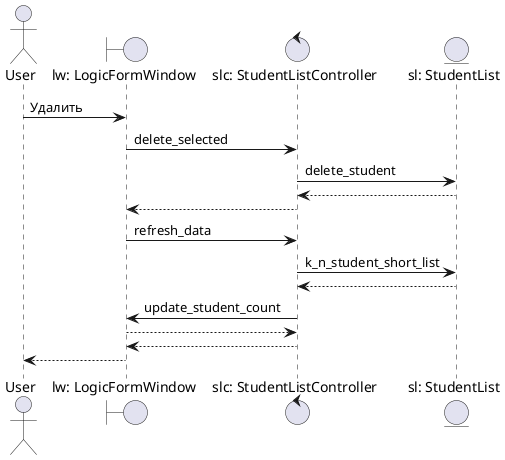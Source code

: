 @startuml
 'https://plantuml.com/sequence-diagram



 actor       User                        as user
 boundary    "lw: LogicFormWindow"                   as lw
 control     "slc: StudentListController"        as slc
 entity      "sl: StudentList"           as sl

 user -> lw : Удалить
 lw -> slc : delete_selected
 slc -> sl : delete_student
 sl --> slc
 slc --> lw
 lw -> slc : refresh_data
 slc -> sl : k_n_student_short_list
 sl --> slc
 slc -> lw : update_student_count
 lw --> slc
 slc --> lw
 lw --> user

 @enduml